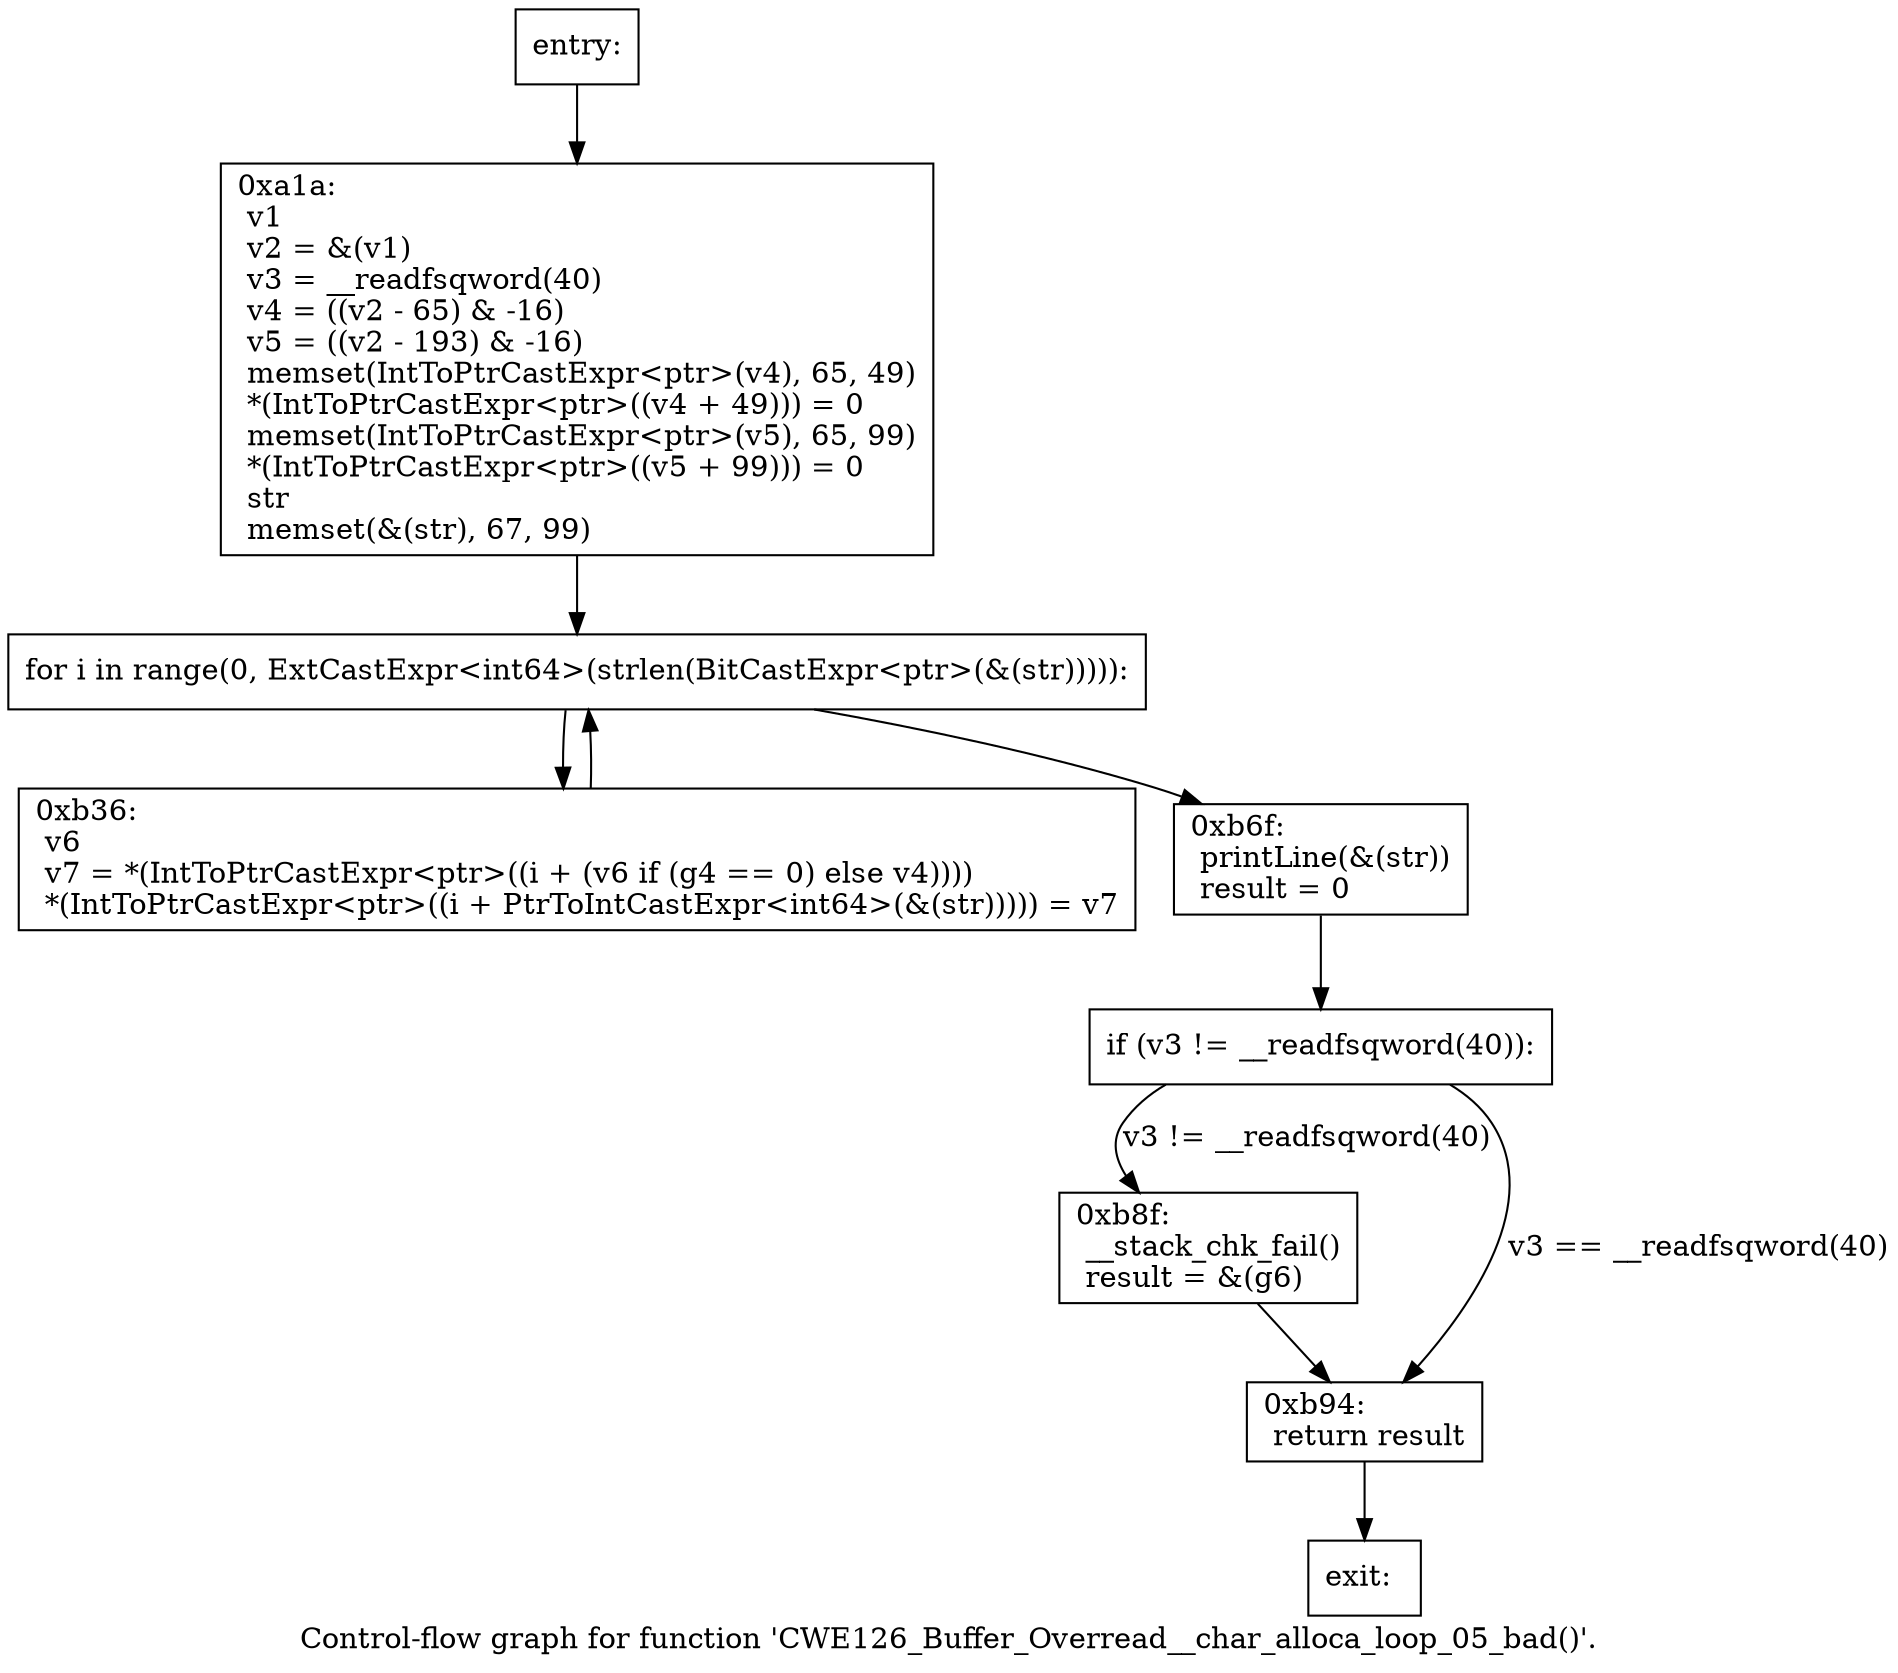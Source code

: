digraph "Control-flow graph for function 'CWE126_Buffer_Overread__char_alloca_loop_05_bad()'." {
  label="Control-flow graph for function 'CWE126_Buffer_Overread__char_alloca_loop_05_bad()'.";
  node [shape=record];

  Node06F9EF48 [label="{entry:\l}"];
  Node06F9EF48 -> Node06F9F260;
  Node06F9F260 [label="{0xa1a:\l  v1\l  v2 = &(v1)\l  v3 = __readfsqword(40)\l  v4 = ((v2 - 65) & -16)\l  v5 = ((v2 - 193) & -16)\l  memset(IntToPtrCastExpr\<ptr\>(v4), 65, 49)\l  *(IntToPtrCastExpr\<ptr\>((v4 + 49))) = 0\l  memset(IntToPtrCastExpr\<ptr\>(v5), 65, 99)\l  *(IntToPtrCastExpr\<ptr\>((v5 + 99))) = 0\l  str\l  memset(&(str), 67, 99)\l}"];
  Node06F9F260 -> Node06F9EF90;
  Node06F9EF90 [label="{  for i in range(0, ExtCastExpr\<int64\>(strlen(BitCastExpr\<ptr\>(&(str))))):\l}"];
  Node06F9EF90 -> Node06F9EFD8;
  Node06F9EF90 -> Node06F9EF00;
  Node06F9EFD8 [label="{0xb36:\l  v6\l  v7 = *(IntToPtrCastExpr\<ptr\>((i + (v6 if (g4 == 0) else v4))))\l  *(IntToPtrCastExpr\<ptr\>((i + PtrToIntCastExpr\<int64\>(&(str))))) = v7\l}"];
  Node06F9EFD8 -> Node06F9EF90;
  Node06F9EF00 [label="{0xb6f:\l  printLine(&(str))\l  result = 0\l}"];
  Node06F9EF00 -> Node06F9ED08;
  Node06F9ED08 [label="{  if (v3 != __readfsqword(40)):\l}"];
  Node06F9ED08 -> Node06F9ED50 [label="v3 != __readfsqword(40)"];
  Node06F9ED08 -> Node06F9EB58 [label="v3 == __readfsqword(40)"];
  Node06F9ED50 [label="{0xb8f:\l  __stack_chk_fail()\l  result = &(g6)\l}"];
  Node06F9ED50 -> Node06F9EB58;
  Node06F9EB58 [label="{0xb94:\l  return result\l}"];
  Node06F9EB58 -> Node06F9F218;
  Node06F9F218 [label="{exit:\l}"];

}
